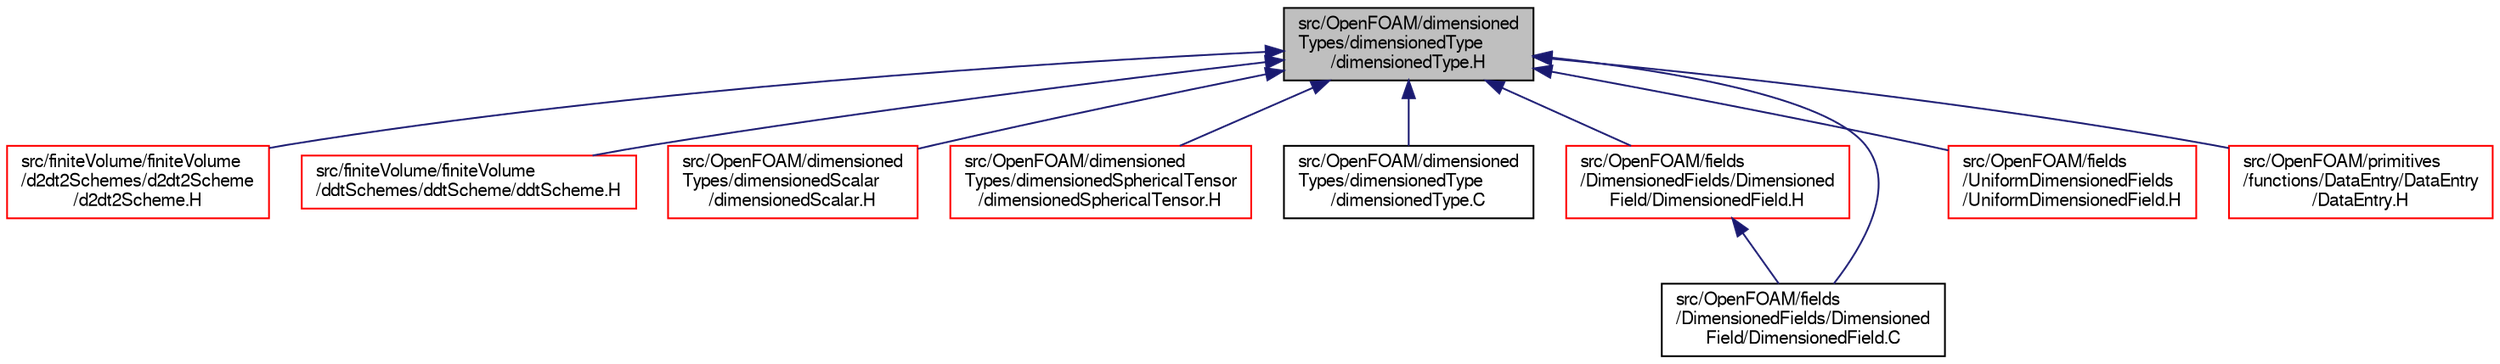 digraph "src/OpenFOAM/dimensionedTypes/dimensionedType/dimensionedType.H"
{
  bgcolor="transparent";
  edge [fontname="FreeSans",fontsize="10",labelfontname="FreeSans",labelfontsize="10"];
  node [fontname="FreeSans",fontsize="10",shape=record];
  Node96 [label="src/OpenFOAM/dimensioned\lTypes/dimensionedType\l/dimensionedType.H",height=0.2,width=0.4,color="black", fillcolor="grey75", style="filled", fontcolor="black"];
  Node96 -> Node97 [dir="back",color="midnightblue",fontsize="10",style="solid",fontname="FreeSans"];
  Node97 [label="src/finiteVolume/finiteVolume\l/d2dt2Schemes/d2dt2Scheme\l/d2dt2Scheme.H",height=0.2,width=0.4,color="red",URL="$a02795.html"];
  Node96 -> Node107 [dir="back",color="midnightblue",fontsize="10",style="solid",fontname="FreeSans"];
  Node107 [label="src/finiteVolume/finiteVolume\l/ddtSchemes/ddtScheme/ddtScheme.H",height=0.2,width=0.4,color="red",URL="$a02858.html"];
  Node96 -> Node145 [dir="back",color="midnightblue",fontsize="10",style="solid",fontname="FreeSans"];
  Node145 [label="src/OpenFOAM/dimensioned\lTypes/dimensionedScalar\l/dimensionedScalar.H",height=0.2,width=0.4,color="red",URL="$a09347.html"];
  Node96 -> Node2290 [dir="back",color="midnightblue",fontsize="10",style="solid",fontname="FreeSans"];
  Node2290 [label="src/OpenFOAM/dimensioned\lTypes/dimensionedSphericalTensor\l/dimensionedSphericalTensor.H",height=0.2,width=0.4,color="red",URL="$a09356.html"];
  Node96 -> Node2292 [dir="back",color="midnightblue",fontsize="10",style="solid",fontname="FreeSans"];
  Node2292 [label="src/OpenFOAM/dimensioned\lTypes/dimensionedType\l/dimensionedType.C",height=0.2,width=0.4,color="black",URL="$a09371.html"];
  Node96 -> Node2293 [dir="back",color="midnightblue",fontsize="10",style="solid",fontname="FreeSans"];
  Node2293 [label="src/OpenFOAM/fields\l/DimensionedFields/Dimensioned\lField/DimensionedField.H",height=0.2,width=0.4,color="red",URL="$a09410.html"];
  Node2293 -> Node2858 [dir="back",color="midnightblue",fontsize="10",style="solid",fontname="FreeSans"];
  Node2858 [label="src/OpenFOAM/fields\l/DimensionedFields/Dimensioned\lField/DimensionedField.C",height=0.2,width=0.4,color="black",URL="$a09407.html"];
  Node96 -> Node2858 [dir="back",color="midnightblue",fontsize="10",style="solid",fontname="FreeSans"];
  Node96 -> Node2992 [dir="back",color="midnightblue",fontsize="10",style="solid",fontname="FreeSans"];
  Node2992 [label="src/OpenFOAM/fields\l/UniformDimensionedFields\l/UniformDimensionedField.H",height=0.2,width=0.4,color="red",URL="$a10181.html"];
  Node96 -> Node3001 [dir="back",color="midnightblue",fontsize="10",style="solid",fontname="FreeSans"];
  Node3001 [label="src/OpenFOAM/primitives\l/functions/DataEntry/DataEntry\l/DataEntry.H",height=0.2,width=0.4,color="red",URL="$a12242.html"];
}
